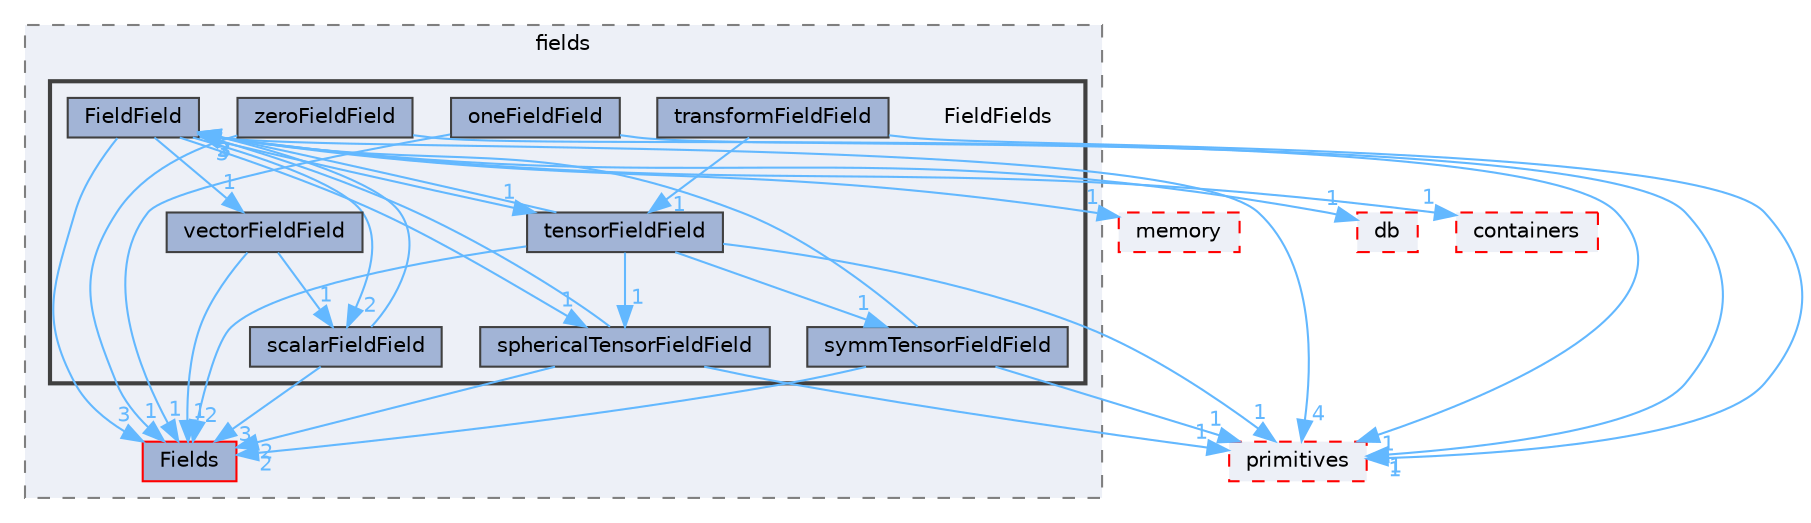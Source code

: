 digraph "src/OpenFOAM/fields/FieldFields"
{
 // LATEX_PDF_SIZE
  bgcolor="transparent";
  edge [fontname=Helvetica,fontsize=10,labelfontname=Helvetica,labelfontsize=10];
  node [fontname=Helvetica,fontsize=10,shape=box,height=0.2,width=0.4];
  compound=true
  subgraph clusterdir_962442b8f989d5529fab5e0f0e4ffb74 {
    graph [ bgcolor="#edf0f7", pencolor="grey50", label="fields", fontname=Helvetica,fontsize=10 style="filled,dashed", URL="dir_962442b8f989d5529fab5e0f0e4ffb74.html",tooltip=""]
  dir_7d364942a13d3ce50f6681364b448a98 [label="Fields", fillcolor="#a2b4d6", color="red", style="filled", URL="dir_7d364942a13d3ce50f6681364b448a98.html",tooltip=""];
  subgraph clusterdir_8eb3a7b50b56ddbfb00a2ddef0a44ff7 {
    graph [ bgcolor="#edf0f7", pencolor="grey25", label="", fontname=Helvetica,fontsize=10 style="filled,bold", URL="dir_8eb3a7b50b56ddbfb00a2ddef0a44ff7.html",tooltip=""]
    dir_8eb3a7b50b56ddbfb00a2ddef0a44ff7 [shape=plaintext, label="FieldFields"];
  dir_6a165c25c7671b109f1487b039c5c2a6 [label="FieldField", fillcolor="#a2b4d6", color="grey25", style="filled", URL="dir_6a165c25c7671b109f1487b039c5c2a6.html",tooltip=""];
  dir_93166dd574d659e1c114bf6c778494a5 [label="oneFieldField", fillcolor="#a2b4d6", color="grey25", style="filled", URL="dir_93166dd574d659e1c114bf6c778494a5.html",tooltip=""];
  dir_9532f5f87ef7d0421d1a65aa038fac73 [label="scalarFieldField", fillcolor="#a2b4d6", color="grey25", style="filled", URL="dir_9532f5f87ef7d0421d1a65aa038fac73.html",tooltip=""];
  dir_a5ca28bbfda614847e1853631bcb3472 [label="sphericalTensorFieldField", fillcolor="#a2b4d6", color="grey25", style="filled", URL="dir_a5ca28bbfda614847e1853631bcb3472.html",tooltip=""];
  dir_8849d9c30c2908fe3d71577734e9c855 [label="symmTensorFieldField", fillcolor="#a2b4d6", color="grey25", style="filled", URL="dir_8849d9c30c2908fe3d71577734e9c855.html",tooltip=""];
  dir_329200a62fbb643b3a79027a467246b8 [label="tensorFieldField", fillcolor="#a2b4d6", color="grey25", style="filled", URL="dir_329200a62fbb643b3a79027a467246b8.html",tooltip=""];
  dir_ae92de8b2bdcb03f453c6b659b05d3d7 [label="transformFieldField", fillcolor="#a2b4d6", color="grey25", style="filled", URL="dir_ae92de8b2bdcb03f453c6b659b05d3d7.html",tooltip=""];
  dir_daf0cd31b35ae7f565b38d5f3d7eb296 [label="vectorFieldField", fillcolor="#a2b4d6", color="grey25", style="filled", URL="dir_daf0cd31b35ae7f565b38d5f3d7eb296.html",tooltip=""];
  dir_542f5ae3a881aab504a3c0a271bc794e [label="zeroFieldField", fillcolor="#a2b4d6", color="grey25", style="filled", URL="dir_542f5ae3a881aab504a3c0a271bc794e.html",tooltip=""];
  }
  }
  dir_19d0872053bde092be81d7fe3f56cbf7 [label="containers", fillcolor="#edf0f7", color="red", style="filled,dashed", URL="dir_19d0872053bde092be81d7fe3f56cbf7.html",tooltip=""];
  dir_385a22dcc2f7120acb0f1a7a832b3b8d [label="memory", fillcolor="#edf0f7", color="red", style="filled,dashed", URL="dir_385a22dcc2f7120acb0f1a7a832b3b8d.html",tooltip=""];
  dir_3e50f45338116b169052b428016851aa [label="primitives", fillcolor="#edf0f7", color="red", style="filled,dashed", URL="dir_3e50f45338116b169052b428016851aa.html",tooltip=""];
  dir_63c634f7a7cfd679ac26c67fb30fc32f [label="db", fillcolor="#edf0f7", color="red", style="filled,dashed", URL="dir_63c634f7a7cfd679ac26c67fb30fc32f.html",tooltip=""];
  dir_6a165c25c7671b109f1487b039c5c2a6->dir_19d0872053bde092be81d7fe3f56cbf7 [headlabel="1", labeldistance=1.5 headhref="dir_001326_000669.html" href="dir_001326_000669.html" color="steelblue1" fontcolor="steelblue1"];
  dir_6a165c25c7671b109f1487b039c5c2a6->dir_329200a62fbb643b3a79027a467246b8 [headlabel="1", labeldistance=1.5 headhref="dir_001326_003985.html" href="dir_001326_003985.html" color="steelblue1" fontcolor="steelblue1"];
  dir_6a165c25c7671b109f1487b039c5c2a6->dir_385a22dcc2f7120acb0f1a7a832b3b8d [headlabel="1", labeldistance=1.5 headhref="dir_001326_002352.html" href="dir_001326_002352.html" color="steelblue1" fontcolor="steelblue1"];
  dir_6a165c25c7671b109f1487b039c5c2a6->dir_3e50f45338116b169052b428016851aa [headlabel="4", labeldistance=1.5 headhref="dir_001326_003069.html" href="dir_001326_003069.html" color="steelblue1" fontcolor="steelblue1"];
  dir_6a165c25c7671b109f1487b039c5c2a6->dir_63c634f7a7cfd679ac26c67fb30fc32f [headlabel="1", labeldistance=1.5 headhref="dir_001326_000817.html" href="dir_001326_000817.html" color="steelblue1" fontcolor="steelblue1"];
  dir_6a165c25c7671b109f1487b039c5c2a6->dir_7d364942a13d3ce50f6681364b448a98 [headlabel="3", labeldistance=1.5 headhref="dir_001326_001336.html" href="dir_001326_001336.html" color="steelblue1" fontcolor="steelblue1"];
  dir_6a165c25c7671b109f1487b039c5c2a6->dir_9532f5f87ef7d0421d1a65aa038fac73 [headlabel="2", labeldistance=1.5 headhref="dir_001326_003418.html" href="dir_001326_003418.html" color="steelblue1" fontcolor="steelblue1"];
  dir_6a165c25c7671b109f1487b039c5c2a6->dir_a5ca28bbfda614847e1853631bcb3472 [headlabel="1", labeldistance=1.5 headhref="dir_001326_003710.html" href="dir_001326_003710.html" color="steelblue1" fontcolor="steelblue1"];
  dir_6a165c25c7671b109f1487b039c5c2a6->dir_daf0cd31b35ae7f565b38d5f3d7eb296 [headlabel="1", labeldistance=1.5 headhref="dir_001326_004262.html" href="dir_001326_004262.html" color="steelblue1" fontcolor="steelblue1"];
  dir_93166dd574d659e1c114bf6c778494a5->dir_3e50f45338116b169052b428016851aa [headlabel="1", labeldistance=1.5 headhref="dir_002690_003069.html" href="dir_002690_003069.html" color="steelblue1" fontcolor="steelblue1"];
  dir_93166dd574d659e1c114bf6c778494a5->dir_7d364942a13d3ce50f6681364b448a98 [headlabel="1", labeldistance=1.5 headhref="dir_002690_001336.html" href="dir_002690_001336.html" color="steelblue1" fontcolor="steelblue1"];
  dir_9532f5f87ef7d0421d1a65aa038fac73->dir_6a165c25c7671b109f1487b039c5c2a6 [headlabel="3", labeldistance=1.5 headhref="dir_003418_001326.html" href="dir_003418_001326.html" color="steelblue1" fontcolor="steelblue1"];
  dir_9532f5f87ef7d0421d1a65aa038fac73->dir_7d364942a13d3ce50f6681364b448a98 [headlabel="3", labeldistance=1.5 headhref="dir_003418_001336.html" href="dir_003418_001336.html" color="steelblue1" fontcolor="steelblue1"];
  dir_a5ca28bbfda614847e1853631bcb3472->dir_3e50f45338116b169052b428016851aa [headlabel="1", labeldistance=1.5 headhref="dir_003710_003069.html" href="dir_003710_003069.html" color="steelblue1" fontcolor="steelblue1"];
  dir_a5ca28bbfda614847e1853631bcb3472->dir_6a165c25c7671b109f1487b039c5c2a6 [headlabel="3", labeldistance=1.5 headhref="dir_003710_001326.html" href="dir_003710_001326.html" color="steelblue1" fontcolor="steelblue1"];
  dir_a5ca28bbfda614847e1853631bcb3472->dir_7d364942a13d3ce50f6681364b448a98 [headlabel="2", labeldistance=1.5 headhref="dir_003710_001336.html" href="dir_003710_001336.html" color="steelblue1" fontcolor="steelblue1"];
  dir_8849d9c30c2908fe3d71577734e9c855->dir_3e50f45338116b169052b428016851aa [headlabel="1", labeldistance=1.5 headhref="dir_003935_003069.html" href="dir_003935_003069.html" color="steelblue1" fontcolor="steelblue1"];
  dir_8849d9c30c2908fe3d71577734e9c855->dir_6a165c25c7671b109f1487b039c5c2a6 [headlabel="3", labeldistance=1.5 headhref="dir_003935_001326.html" href="dir_003935_001326.html" color="steelblue1" fontcolor="steelblue1"];
  dir_8849d9c30c2908fe3d71577734e9c855->dir_7d364942a13d3ce50f6681364b448a98 [headlabel="2", labeldistance=1.5 headhref="dir_003935_001336.html" href="dir_003935_001336.html" color="steelblue1" fontcolor="steelblue1"];
  dir_329200a62fbb643b3a79027a467246b8->dir_3e50f45338116b169052b428016851aa [headlabel="1", labeldistance=1.5 headhref="dir_003985_003069.html" href="dir_003985_003069.html" color="steelblue1" fontcolor="steelblue1"];
  dir_329200a62fbb643b3a79027a467246b8->dir_6a165c25c7671b109f1487b039c5c2a6 [headlabel="2", labeldistance=1.5 headhref="dir_003985_001326.html" href="dir_003985_001326.html" color="steelblue1" fontcolor="steelblue1"];
  dir_329200a62fbb643b3a79027a467246b8->dir_7d364942a13d3ce50f6681364b448a98 [headlabel="2", labeldistance=1.5 headhref="dir_003985_001336.html" href="dir_003985_001336.html" color="steelblue1" fontcolor="steelblue1"];
  dir_329200a62fbb643b3a79027a467246b8->dir_8849d9c30c2908fe3d71577734e9c855 [headlabel="1", labeldistance=1.5 headhref="dir_003985_003935.html" href="dir_003985_003935.html" color="steelblue1" fontcolor="steelblue1"];
  dir_329200a62fbb643b3a79027a467246b8->dir_a5ca28bbfda614847e1853631bcb3472 [headlabel="1", labeldistance=1.5 headhref="dir_003985_003710.html" href="dir_003985_003710.html" color="steelblue1" fontcolor="steelblue1"];
  dir_ae92de8b2bdcb03f453c6b659b05d3d7->dir_329200a62fbb643b3a79027a467246b8 [headlabel="1", labeldistance=1.5 headhref="dir_004102_003985.html" href="dir_004102_003985.html" color="steelblue1" fontcolor="steelblue1"];
  dir_ae92de8b2bdcb03f453c6b659b05d3d7->dir_3e50f45338116b169052b428016851aa [headlabel="1", labeldistance=1.5 headhref="dir_004102_003069.html" href="dir_004102_003069.html" color="steelblue1" fontcolor="steelblue1"];
  dir_daf0cd31b35ae7f565b38d5f3d7eb296->dir_7d364942a13d3ce50f6681364b448a98 [headlabel="1", labeldistance=1.5 headhref="dir_004262_001336.html" href="dir_004262_001336.html" color="steelblue1" fontcolor="steelblue1"];
  dir_daf0cd31b35ae7f565b38d5f3d7eb296->dir_9532f5f87ef7d0421d1a65aa038fac73 [headlabel="1", labeldistance=1.5 headhref="dir_004262_003418.html" href="dir_004262_003418.html" color="steelblue1" fontcolor="steelblue1"];
  dir_542f5ae3a881aab504a3c0a271bc794e->dir_3e50f45338116b169052b428016851aa [headlabel="1", labeldistance=1.5 headhref="dir_004451_003069.html" href="dir_004451_003069.html" color="steelblue1" fontcolor="steelblue1"];
  dir_542f5ae3a881aab504a3c0a271bc794e->dir_7d364942a13d3ce50f6681364b448a98 [headlabel="1", labeldistance=1.5 headhref="dir_004451_001336.html" href="dir_004451_001336.html" color="steelblue1" fontcolor="steelblue1"];
}
